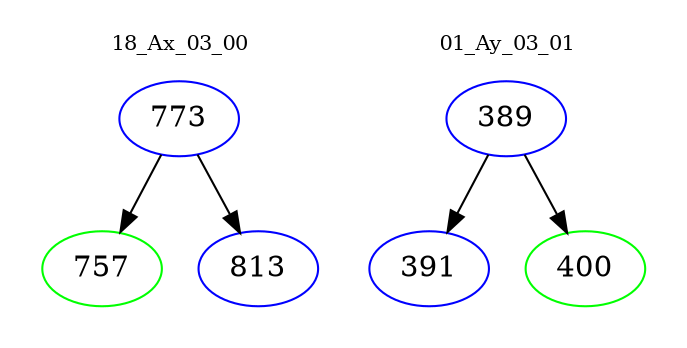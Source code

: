 digraph{
subgraph cluster_0 {
color = white
label = "18_Ax_03_00";
fontsize=10;
T0_773 [label="773", color="blue"]
T0_773 -> T0_757 [color="black"]
T0_757 [label="757", color="green"]
T0_773 -> T0_813 [color="black"]
T0_813 [label="813", color="blue"]
}
subgraph cluster_1 {
color = white
label = "01_Ay_03_01";
fontsize=10;
T1_389 [label="389", color="blue"]
T1_389 -> T1_391 [color="black"]
T1_391 [label="391", color="blue"]
T1_389 -> T1_400 [color="black"]
T1_400 [label="400", color="green"]
}
}
